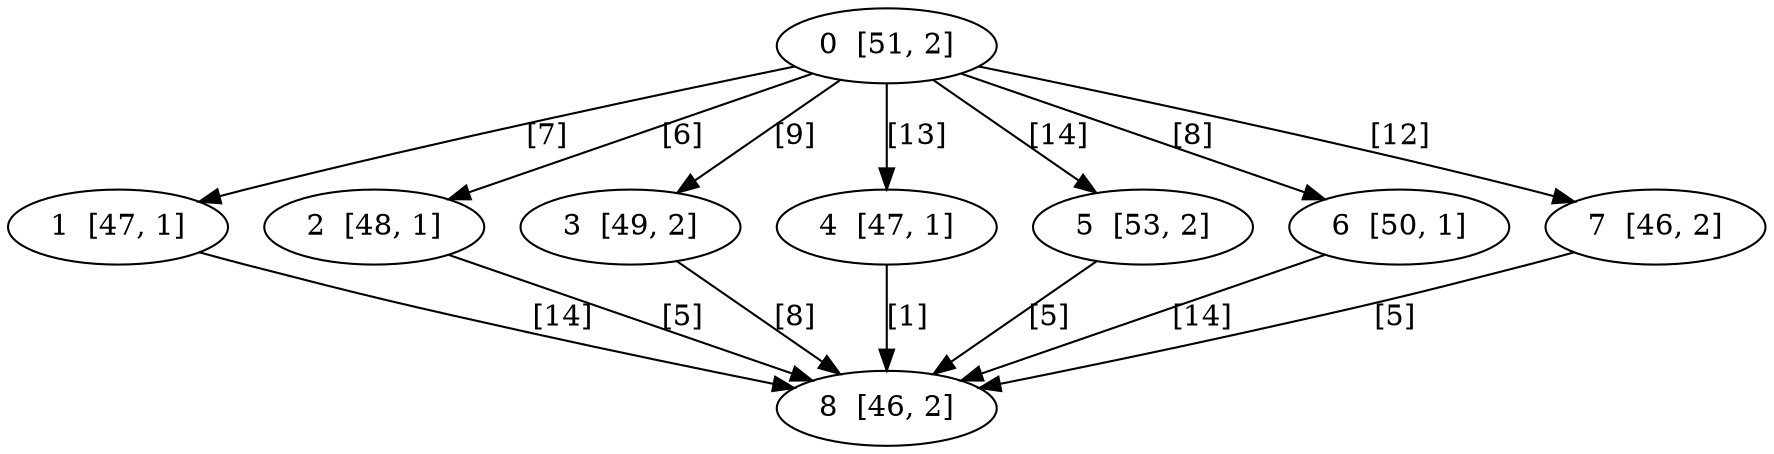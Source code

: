 digraph DAG {
    0  [label="0  [51, 2]"]
    1  [label="1  [47, 1]"]
    2  [label="2  [48, 1]"]
    3  [label="3  [49, 2]"]
    4  [label="4  [47, 1]"]
    5  [label="5  [53, 2]"]
    6  [label="6  [50, 1]"]
    7  [label="7  [46, 2]"]
    8  [label="8  [46, 2]"]

    0 -> 1    [ label = "[7]" ]
    0 -> 2    [ label = "[6]" ]
    0 -> 3    [ label = "[9]" ]
    0 -> 4    [ label = "[13]" ]
    0 -> 5    [ label = "[14]" ]
    0 -> 6    [ label = "[8]" ]
    0 -> 7    [ label = "[12]" ]
    1 -> 8    [ label = "[14]" ]
    2 -> 8    [ label = "[5]" ]
    3 -> 8    [ label = "[8]" ]
    4 -> 8    [ label = "[1]" ]
    5 -> 8    [ label = "[5]" ]
    6 -> 8    [ label = "[14]" ]
    7 -> 8    [ label = "[5]" ]
}
